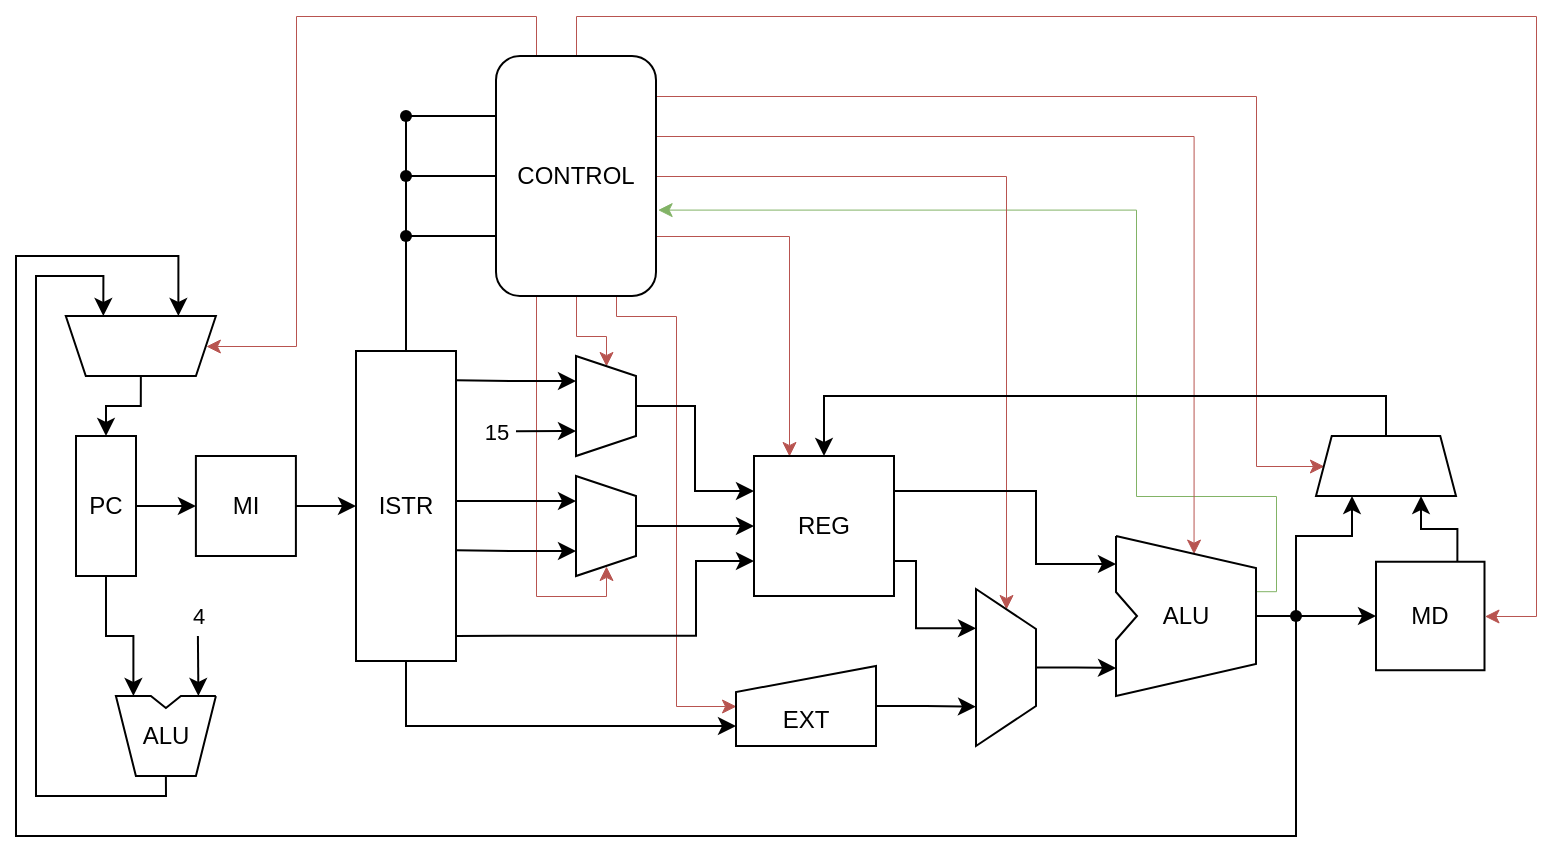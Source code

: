 <mxfile>
    <diagram id="yPQKIobvt-A5x1lShwl5" name="Pagina-1">
        <mxGraphModel dx="129" dy="2430" grid="1" gridSize="10" guides="1" tooltips="1" connect="1" arrows="1" fold="1" page="1" pageScale="1" pageWidth="827" pageHeight="1169" math="0" shadow="0">
            <root>
                <mxCell id="0"/>
                <mxCell id="1" parent="0"/>
                <mxCell id="70" style="edgeStyle=orthogonalEdgeStyle;html=1;entryX=0.64;entryY=-0.01;entryDx=0;entryDy=0;entryPerimeter=0;exitX=1.001;exitY=0.345;exitDx=0;exitDy=0;exitPerimeter=0;rounded=0;strokeWidth=0.5;fillColor=#d5e8d4;strokeColor=#82b366;" parent="1" source="16" target="40" edge="1">
                    <mxGeometry relative="1" as="geometry">
                        <Array as="points">
                            <mxPoint x="640" y="-1902"/>
                            <mxPoint x="640" y="-1950"/>
                            <mxPoint x="570" y="-1950"/>
                            <mxPoint x="570" y="-2093"/>
                        </Array>
                    </mxGeometry>
                </mxCell>
                <mxCell id="66" style="edgeStyle=orthogonalEdgeStyle;rounded=0;html=1;exitX=0;exitY=0.5;exitDx=0;exitDy=0;entryX=1;entryY=0.5;entryDx=0;entryDy=0;fillColor=#f8cecc;strokeColor=#b85450;strokeWidth=0.5;" parent="1" source="40" target="19" edge="1">
                    <mxGeometry relative="1" as="geometry">
                        <Array as="points">
                            <mxPoint x="290" y="-2190"/>
                            <mxPoint x="770" y="-2190"/>
                            <mxPoint x="770" y="-1890"/>
                        </Array>
                    </mxGeometry>
                </mxCell>
                <mxCell id="58" style="edgeStyle=orthogonalEdgeStyle;rounded=0;html=1;exitX=1;exitY=0.75;exitDx=0;exitDy=0;entryX=1;entryY=0.5;entryDx=0;entryDy=0;endArrow=classic;endFill=1;fillColor=#f8cecc;strokeColor=#b85450;flowAnimation=0;strokeWidth=0.5;" parent="1" source="40" target="28" edge="1">
                    <mxGeometry relative="1" as="geometry">
                        <Array as="points">
                            <mxPoint x="270" y="-1900"/>
                            <mxPoint x="305" y="-1900"/>
                        </Array>
                    </mxGeometry>
                </mxCell>
                <mxCell id="59" style="edgeStyle=orthogonalEdgeStyle;html=1;exitX=0.75;exitY=0;exitDx=0;exitDy=0;entryX=0.25;entryY=0;entryDx=0;entryDy=0;rounded=0;fillColor=#f8cecc;strokeColor=#b85450;strokeWidth=0.5;" parent="1" source="40" target="10" edge="1">
                    <mxGeometry relative="1" as="geometry"/>
                </mxCell>
                <mxCell id="60" style="edgeStyle=orthogonalEdgeStyle;rounded=0;html=1;exitX=0.5;exitY=0;exitDx=0;exitDy=0;entryX=0;entryY=0.5;entryDx=0;entryDy=0;fillColor=#f8cecc;strokeColor=#b85450;strokeWidth=0.5;" parent="1" source="40" target="21" edge="1">
                    <mxGeometry relative="1" as="geometry"/>
                </mxCell>
                <mxCell id="61" style="edgeStyle=orthogonalEdgeStyle;rounded=0;html=1;exitX=0.25;exitY=0;exitDx=0;exitDy=0;entryX=0.554;entryY=0.11;entryDx=0;entryDy=0;entryPerimeter=0;fillColor=#f8cecc;strokeColor=#b85450;strokeWidth=0.5;" parent="1" source="40" target="16" edge="1">
                    <mxGeometry relative="1" as="geometry">
                        <Array as="points">
                            <mxPoint x="330" y="-2130"/>
                            <mxPoint x="599" y="-2130"/>
                        </Array>
                    </mxGeometry>
                </mxCell>
                <mxCell id="62" style="edgeStyle=orthogonalEdgeStyle;rounded=0;html=1;exitX=0.25;exitY=0;exitDx=0;exitDy=0;entryX=0;entryY=0.5;entryDx=0;entryDy=0;fillColor=#f8cecc;strokeColor=#b85450;strokeWidth=0.5;" parent="1" source="40" target="29" edge="1">
                    <mxGeometry relative="1" as="geometry">
                        <Array as="points">
                            <mxPoint x="330" y="-2150"/>
                            <mxPoint x="630" y="-2150"/>
                            <mxPoint x="630" y="-1965"/>
                        </Array>
                    </mxGeometry>
                </mxCell>
                <mxCell id="65" style="edgeStyle=orthogonalEdgeStyle;rounded=0;html=1;exitX=0;exitY=0.75;exitDx=0;exitDy=0;entryX=0;entryY=0.5;entryDx=0;entryDy=0;fillColor=#f8cecc;strokeColor=#b85450;strokeWidth=0.5;" parent="1" source="40" target="39" edge="1">
                    <mxGeometry relative="1" as="geometry">
                        <Array as="points">
                            <mxPoint x="270" y="-2190"/>
                            <mxPoint x="150" y="-2190"/>
                            <mxPoint x="150" y="-2025"/>
                        </Array>
                    </mxGeometry>
                </mxCell>
                <mxCell id="68" style="edgeStyle=orthogonalEdgeStyle;rounded=0;html=1;exitX=1;exitY=0.25;exitDx=0;exitDy=0;entryX=0;entryY=0.5;entryDx=0;entryDy=0;fillColor=#f8cecc;strokeColor=#b85450;strokeWidth=0.5;" parent="1" source="40" target="12" edge="1">
                    <mxGeometry relative="1" as="geometry">
                        <Array as="points">
                            <mxPoint x="310" y="-2040"/>
                            <mxPoint x="340" y="-2040"/>
                            <mxPoint x="340" y="-1845"/>
                        </Array>
                    </mxGeometry>
                </mxCell>
                <mxCell id="64" style="edgeStyle=orthogonalEdgeStyle;rounded=0;html=1;exitX=1;exitY=0.5;exitDx=0;exitDy=0;entryX=0;entryY=0.5;entryDx=0;entryDy=0;endArrow=classic;endFill=1;fillColor=#f8cecc;strokeColor=#b85450;flowAnimation=0;strokeWidth=0.5;" parent="1" edge="1">
                    <mxGeometry relative="1" as="geometry">
                        <mxPoint x="290" y="-2050" as="sourcePoint"/>
                        <mxPoint x="305" y="-2015" as="targetPoint"/>
                        <Array as="points">
                            <mxPoint x="290" y="-2030"/>
                            <mxPoint x="305" y="-2030"/>
                        </Array>
                    </mxGeometry>
                </mxCell>
                <mxCell id="2" style="edgeStyle=orthogonalEdgeStyle;rounded=0;html=1;exitX=0.5;exitY=0;exitDx=0;exitDy=0;entryX=0;entryY=0.5;entryDx=0;entryDy=0;startArrow=none;startFill=0;endArrow=classic;endFill=1;fontSize=12;" parent="1" source="4" target="6" edge="1">
                    <mxGeometry relative="1" as="geometry"/>
                </mxCell>
                <mxCell id="3" style="edgeStyle=orthogonalEdgeStyle;rounded=0;html=1;exitX=1;exitY=0.5;exitDx=0;exitDy=0;entryX=0;entryY=0.825;entryDx=0;entryDy=0;entryPerimeter=0;" parent="1" source="4" target="23" edge="1">
                    <mxGeometry relative="1" as="geometry"/>
                </mxCell>
                <mxCell id="4" value="PC" style="rounded=0;whiteSpace=wrap;html=1;direction=south;fontSize=12;" parent="1" vertex="1">
                    <mxGeometry x="40" y="-1980" width="30" height="70" as="geometry"/>
                </mxCell>
                <mxCell id="5" style="edgeStyle=none;rounded=0;html=1;exitX=1;exitY=0.5;exitDx=0;exitDy=0;entryX=0.5;entryY=1;entryDx=0;entryDy=0;sourcePerimeterSpacing=-2;targetPerimeterSpacing=2;fontSize=12;" parent="1" source="6" target="14" edge="1">
                    <mxGeometry relative="1" as="geometry"/>
                </mxCell>
                <mxCell id="6" value="MI" style="whiteSpace=wrap;html=1;aspect=fixed;fontSize=12;rounded=0;" parent="1" vertex="1">
                    <mxGeometry x="99.95" y="-1970" width="50" height="50" as="geometry"/>
                </mxCell>
                <mxCell id="7" style="edgeStyle=orthogonalEdgeStyle;html=1;exitX=1;exitY=0.25;exitDx=0;exitDy=0;entryX=0;entryY=0.175;entryDx=0;entryDy=0;entryPerimeter=0;rounded=0;fontSize=12;" parent="1" source="10" target="16" edge="1">
                    <mxGeometry relative="1" as="geometry">
                        <mxPoint x="400" y="-1935" as="targetPoint"/>
                        <Array as="points">
                            <mxPoint x="520" y="-1953"/>
                            <mxPoint x="520" y="-1916"/>
                        </Array>
                    </mxGeometry>
                </mxCell>
                <mxCell id="8" style="edgeStyle=orthogonalEdgeStyle;html=1;exitX=1;exitY=0.75;exitDx=0;exitDy=0;entryX=0.25;entryY=1;entryDx=0;entryDy=0;rounded=0;" parent="1" source="10" target="21" edge="1">
                    <mxGeometry relative="1" as="geometry">
                        <mxPoint x="400" y="-1869.75" as="targetPoint"/>
                        <Array as="points">
                            <mxPoint x="460" y="-1917"/>
                            <mxPoint x="460" y="-1884"/>
                        </Array>
                    </mxGeometry>
                </mxCell>
                <mxCell id="9" style="edgeStyle=orthogonalEdgeStyle;rounded=0;html=1;exitX=0;exitY=0.75;exitDx=0;exitDy=0;entryX=0.919;entryY=0.004;entryDx=0;entryDy=0;entryPerimeter=0;startArrow=classic;startFill=1;endArrow=none;endFill=0;" parent="1" source="10" target="14" edge="1">
                    <mxGeometry relative="1" as="geometry">
                        <Array as="points">
                            <mxPoint x="350" y="-1918"/>
                            <mxPoint x="350" y="-1880"/>
                        </Array>
                    </mxGeometry>
                </mxCell>
                <mxCell id="10" value="REG" style="whiteSpace=wrap;html=1;aspect=fixed;fontSize=12;rounded=0;" parent="1" vertex="1">
                    <mxGeometry x="379" y="-1970" width="70" height="70" as="geometry"/>
                </mxCell>
                <mxCell id="11" style="edgeStyle=orthogonalEdgeStyle;html=1;exitX=1;exitY=0.5;exitDx=0;exitDy=0;entryX=0.75;entryY=1;entryDx=0;entryDy=0;rounded=0;fontSize=12;" parent="1" source="12" target="21" edge="1">
                    <mxGeometry relative="1" as="geometry">
                        <mxPoint x="400" y="-1835.25" as="targetPoint"/>
                    </mxGeometry>
                </mxCell>
                <mxCell id="12" value="EXT" style="shape=manualInput;whiteSpace=wrap;html=1;size=13;verticalAlign=middle;labelPosition=center;verticalLabelPosition=middle;align=center;spacingBottom=-5;spacingTop=9;fontSize=12;rounded=0;" parent="1" vertex="1">
                    <mxGeometry x="370" y="-1865" width="70" height="40" as="geometry"/>
                </mxCell>
                <mxCell id="13" style="edgeStyle=orthogonalEdgeStyle;rounded=0;html=1;exitX=1;exitY=0.5;exitDx=0;exitDy=0;entryX=0;entryY=0.75;entryDx=0;entryDy=0;startArrow=none;startFill=0;endArrow=classic;endFill=1;" parent="1" source="14" target="12" edge="1">
                    <mxGeometry relative="1" as="geometry"/>
                </mxCell>
                <mxCell id="51" style="edgeStyle=orthogonalEdgeStyle;rounded=0;html=1;exitX=0;exitY=0.5;exitDx=0;exitDy=0;entryX=0.601;entryY=1.017;entryDx=0;entryDy=0;entryPerimeter=0;endArrow=none;endFill=0;" parent="1" source="14" target="48" edge="1">
                    <mxGeometry relative="1" as="geometry"/>
                </mxCell>
                <mxCell id="14" value="ISTR" style="rounded=0;whiteSpace=wrap;html=1;direction=south;fontSize=12;" parent="1" vertex="1">
                    <mxGeometry x="180" y="-2022.5" width="50" height="155" as="geometry"/>
                </mxCell>
                <mxCell id="15" style="edgeStyle=none;html=1;exitX=1;exitY=0.5;exitDx=0;exitDy=0;exitPerimeter=0;entryX=0.036;entryY=0.464;entryDx=0;entryDy=0;entryPerimeter=0;endArrow=none;endFill=0;rounded=0;" parent="1" source="16" target="33" edge="1">
                    <mxGeometry relative="1" as="geometry"/>
                </mxCell>
                <mxCell id="16" value="ALU" style="shape=stencil(rZTdDoIgGIavhtOmMKvTRnXUaRdAislUcEh/dx+CtvzBFbU5t+995eEFPgEI1xmpKIABJyUFaAsg3ByO+q2lm63DILB1NqhJXdFYWfFKJCOnglqnVlLk9MYS1Y5hPKOSqcZFOxBs9DfNg/CJxPlZigtPekZnV6QhjIzOLsW1yX63k7SxHr0KwP0MoGD8DfBaWYv4B2PtwegTXkR/xDLyWEjUQ0Q/h0AeIb44UoS1PuoXozqaDOFUSDrTfSkrCtvKM7M6WnQ6Tuc5qWaYIxbCseBc/3JM8HoSq31NJowr5xYuwtXsOXwGWUMPSDiAOBBmC8YrNbK9rYzwBA==);whiteSpace=wrap;html=1;fontSize=12;rounded=0;" parent="1" vertex="1">
                    <mxGeometry x="560" y="-1930" width="70" height="80" as="geometry"/>
                </mxCell>
                <mxCell id="17" style="edgeStyle=orthogonalEdgeStyle;rounded=0;html=1;entryX=0.5;entryY=0;entryDx=0;entryDy=0;fontSize=12;exitX=0.5;exitY=0;exitDx=0;exitDy=0;" parent="1" source="29" target="10" edge="1">
                    <mxGeometry relative="1" as="geometry">
                        <Array as="points">
                            <mxPoint x="695" y="-2000"/>
                            <mxPoint x="414" y="-2000"/>
                        </Array>
                        <mxPoint x="710" y="-1970" as="sourcePoint"/>
                    </mxGeometry>
                </mxCell>
                <mxCell id="18" style="edgeStyle=orthogonalEdgeStyle;rounded=0;html=1;exitX=0.75;exitY=0;exitDx=0;exitDy=0;entryX=0.75;entryY=1;entryDx=0;entryDy=0;startArrow=none;startFill=0;endArrow=classic;endFill=1;" parent="1" source="19" target="29" edge="1">
                    <mxGeometry relative="1" as="geometry"/>
                </mxCell>
                <mxCell id="19" value="MD" style="whiteSpace=wrap;html=1;aspect=fixed;fontSize=12;rounded=0;" parent="1" vertex="1">
                    <mxGeometry x="690" y="-1917.13" width="54.25" height="54.25" as="geometry"/>
                </mxCell>
                <mxCell id="20" style="edgeStyle=orthogonalEdgeStyle;rounded=0;html=1;exitX=0.5;exitY=0;exitDx=0;exitDy=0;entryX=0;entryY=0.825;entryDx=0;entryDy=0;entryPerimeter=0;" parent="1" source="21" target="16" edge="1">
                    <mxGeometry relative="1" as="geometry"/>
                </mxCell>
                <mxCell id="21" value="" style="shape=trapezoid;perimeter=trapezoidPerimeter;whiteSpace=wrap;html=1;fixedSize=1;direction=south;rounded=0;" parent="1" vertex="1">
                    <mxGeometry x="490" y="-1903.5" width="30" height="78.5" as="geometry"/>
                </mxCell>
                <mxCell id="22" style="edgeStyle=orthogonalEdgeStyle;rounded=0;html=1;exitX=1;exitY=0.5;exitDx=0;exitDy=0;exitPerimeter=0;entryX=0.75;entryY=1;entryDx=0;entryDy=0;" parent="1" source="23" target="39" edge="1">
                    <mxGeometry relative="1" as="geometry">
                        <Array as="points">
                            <mxPoint x="85" y="-1800"/>
                            <mxPoint x="20" y="-1800"/>
                            <mxPoint x="20" y="-2060"/>
                            <mxPoint x="54" y="-2060"/>
                        </Array>
                    </mxGeometry>
                </mxCell>
                <mxCell id="23" value="ALU" style="shape=stencil(rZTdDoIgGIavhtOmMKvTRnXUaRdAislUcEh/dx+CtvzBFbU5t+995eEFPgEI1xmpKIABJyUFaAsg3ByO+q2lm63DILB1NqhJXdFYWfFKJCOnglqnVlLk9MYS1Y5hPKOSqcZFOxBs9DfNg/CJxPlZigtPekZnV6QhjIzOLsW1yX63k7SxHr0KwP0MoGD8DfBaWYv4B2PtwegTXkR/xDLyWEjUQ0Q/h0AeIb44UoS1PuoXozqaDOFUSDrTfSkrCtvKM7M6WnQ6Tuc5qWaYIxbCseBc/3JM8HoSq31NJowr5xYuwtXsOXwGWUMPSDiAOBBmC8YrNbK9rYzwBA==);whiteSpace=wrap;html=1;direction=south;rounded=0;" parent="1" vertex="1">
                    <mxGeometry x="59.95" y="-1850" width="50" height="40" as="geometry"/>
                </mxCell>
                <mxCell id="24" value="4" style="edgeStyle=none;orthogonalLoop=1;jettySize=auto;html=1;rounded=0;entryX=0;entryY=0.175;entryDx=0;entryDy=0;entryPerimeter=0;" parent="1" target="23" edge="1">
                    <mxGeometry x="-1" y="10" width="80" relative="1" as="geometry">
                        <mxPoint x="100.95" y="-1880" as="sourcePoint"/>
                        <mxPoint x="199.95" y="-1880" as="targetPoint"/>
                        <Array as="points"/>
                        <mxPoint x="-10" y="-10" as="offset"/>
                    </mxGeometry>
                </mxCell>
                <mxCell id="25" style="edgeStyle=none;html=1;exitX=0.5;exitY=0;exitDx=0;exitDy=0;entryX=0;entryY=0.5;entryDx=0;entryDy=0;rounded=0;" parent="1" source="28" target="10" edge="1">
                    <mxGeometry relative="1" as="geometry"/>
                </mxCell>
                <mxCell id="26" style="edgeStyle=orthogonalEdgeStyle;rounded=0;html=1;exitX=0.25;exitY=1;exitDx=0;exitDy=0;entryX=0.484;entryY=0;entryDx=0;entryDy=0;entryPerimeter=0;startArrow=classic;startFill=1;endArrow=none;endFill=0;" parent="1" source="28" target="14" edge="1">
                    <mxGeometry relative="1" as="geometry">
                        <Array as="points"/>
                    </mxGeometry>
                </mxCell>
                <mxCell id="27" style="edgeStyle=orthogonalEdgeStyle;rounded=0;html=1;exitX=0.75;exitY=1;exitDx=0;exitDy=0;entryX=0.643;entryY=0;entryDx=0;entryDy=0;entryPerimeter=0;startArrow=classic;startFill=1;endArrow=none;endFill=0;" parent="1" source="28" target="14" edge="1">
                    <mxGeometry relative="1" as="geometry"/>
                </mxCell>
                <mxCell id="28" value="" style="shape=trapezoid;perimeter=trapezoidPerimeter;whiteSpace=wrap;html=1;fixedSize=1;direction=south;size=10;rounded=0;" parent="1" vertex="1">
                    <mxGeometry x="290" y="-1960" width="30" height="50" as="geometry"/>
                </mxCell>
                <mxCell id="29" value="" style="shape=trapezoid;perimeter=trapezoidPerimeter;whiteSpace=wrap;html=1;fixedSize=1;size=7.87;" parent="1" vertex="1">
                    <mxGeometry x="660" y="-1980" width="70" height="30" as="geometry"/>
                </mxCell>
                <mxCell id="30" style="edgeStyle=orthogonalEdgeStyle;rounded=0;html=1;entryX=0;entryY=0.5;entryDx=0;entryDy=0;" parent="1" source="33" target="19" edge="1">
                    <mxGeometry relative="1" as="geometry"/>
                </mxCell>
                <mxCell id="31" style="edgeStyle=orthogonalEdgeStyle;rounded=0;html=1;entryX=0.25;entryY=1;entryDx=0;entryDy=0;endArrow=classic;endFill=1;" parent="1" source="33" target="29" edge="1">
                    <mxGeometry relative="1" as="geometry">
                        <Array as="points">
                            <mxPoint x="650" y="-1930"/>
                            <mxPoint x="678" y="-1930"/>
                            <mxPoint x="678" y="-1950"/>
                        </Array>
                    </mxGeometry>
                </mxCell>
                <mxCell id="32" style="edgeStyle=orthogonalEdgeStyle;rounded=0;html=1;entryX=0.25;entryY=1;entryDx=0;entryDy=0;startArrow=none;startFill=0;endArrow=classic;endFill=1;" parent="1" source="33" target="39" edge="1">
                    <mxGeometry relative="1" as="geometry">
                        <Array as="points">
                            <mxPoint x="650" y="-1780"/>
                            <mxPoint x="10" y="-1780"/>
                            <mxPoint x="10" y="-2070"/>
                            <mxPoint x="91" y="-2070"/>
                        </Array>
                    </mxGeometry>
                </mxCell>
                <mxCell id="33" value="" style="shape=waypoint;sketch=0;fillStyle=solid;size=6;pointerEvents=1;points=[];fillColor=none;resizable=0;rotatable=0;perimeter=centerPerimeter;snapToPoint=1;" parent="1" vertex="1">
                    <mxGeometry x="640" y="-1900" width="20" height="20" as="geometry"/>
                </mxCell>
                <mxCell id="34" value="15" style="edgeStyle=none;html=1;exitX=0.75;exitY=1;exitDx=0;exitDy=0;rounded=0;endArrow=none;endFill=0;startArrow=classic;startFill=1;" parent="1" source="37" edge="1">
                    <mxGeometry x="1" y="-10" relative="1" as="geometry">
                        <mxPoint x="260" y="-1982.333" as="targetPoint"/>
                        <mxPoint x="-10" y="10" as="offset"/>
                    </mxGeometry>
                </mxCell>
                <mxCell id="35" style="edgeStyle=orthogonalEdgeStyle;rounded=0;html=1;exitX=0.5;exitY=0;exitDx=0;exitDy=0;entryX=0;entryY=0.25;entryDx=0;entryDy=0;startArrow=none;startFill=0;endArrow=classic;endFill=1;" parent="1" source="37" target="10" edge="1">
                    <mxGeometry relative="1" as="geometry"/>
                </mxCell>
                <mxCell id="36" style="edgeStyle=orthogonalEdgeStyle;rounded=0;html=1;exitX=0.25;exitY=1;exitDx=0;exitDy=0;entryX=0.094;entryY=-0.001;entryDx=0;entryDy=0;entryPerimeter=0;startArrow=classic;startFill=1;endArrow=none;endFill=0;" parent="1" source="37" target="14" edge="1">
                    <mxGeometry relative="1" as="geometry"/>
                </mxCell>
                <mxCell id="37" value="" style="shape=trapezoid;perimeter=trapezoidPerimeter;whiteSpace=wrap;html=1;fixedSize=1;direction=south;size=10;rounded=0;" parent="1" vertex="1">
                    <mxGeometry x="290" y="-2020" width="30" height="50" as="geometry"/>
                </mxCell>
                <mxCell id="38" style="edgeStyle=orthogonalEdgeStyle;rounded=0;html=1;exitX=0.5;exitY=0;exitDx=0;exitDy=0;entryX=0;entryY=0.5;entryDx=0;entryDy=0;startArrow=none;startFill=0;endArrow=classic;endFill=1;" parent="1" source="39" target="4" edge="1">
                    <mxGeometry relative="1" as="geometry"/>
                </mxCell>
                <mxCell id="39" value="" style="shape=trapezoid;perimeter=trapezoidPerimeter;whiteSpace=wrap;html=1;fixedSize=1;direction=west;size=10.0;" parent="1" vertex="1">
                    <mxGeometry x="34.9" y="-2040" width="75.05" height="30" as="geometry"/>
                </mxCell>
                <mxCell id="40" value="CONTROL" style="rounded=1;whiteSpace=wrap;html=1;direction=south;" parent="1" vertex="1">
                    <mxGeometry x="250" y="-2170" width="80" height="120" as="geometry"/>
                </mxCell>
                <mxCell id="52" style="edgeStyle=orthogonalEdgeStyle;rounded=0;html=1;entryX=0.75;entryY=1;entryDx=0;entryDy=0;endArrow=none;endFill=0;" parent="1" source="48" target="40" edge="1">
                    <mxGeometry relative="1" as="geometry"/>
                </mxCell>
                <mxCell id="48" value="" style="shape=waypoint;sketch=0;fillStyle=solid;size=6;pointerEvents=1;points=[];fillColor=none;resizable=0;rotatable=0;perimeter=centerPerimeter;snapToPoint=1;" parent="1" vertex="1">
                    <mxGeometry x="195" y="-2090" width="20" height="20" as="geometry"/>
                </mxCell>
                <mxCell id="56" style="edgeStyle=orthogonalEdgeStyle;rounded=0;html=1;entryX=0.25;entryY=1;entryDx=0;entryDy=0;endArrow=none;endFill=0;" parent="1" source="49" target="40" edge="1">
                    <mxGeometry relative="1" as="geometry"/>
                </mxCell>
                <mxCell id="71" style="edgeStyle=none;html=1;entryX=0.515;entryY=0.06;entryDx=0;entryDy=0;entryPerimeter=0;rounded=0;endArrow=none;endFill=0;" edge="1" parent="1" source="49" target="50">
                    <mxGeometry relative="1" as="geometry"/>
                </mxCell>
                <mxCell id="49" value="" style="shape=waypoint;sketch=0;fillStyle=solid;size=6;pointerEvents=1;points=[];fillColor=none;resizable=0;rotatable=0;perimeter=centerPerimeter;snapToPoint=1;" parent="1" vertex="1">
                    <mxGeometry x="195" y="-2150" width="20" height="20" as="geometry"/>
                </mxCell>
                <mxCell id="54" style="edgeStyle=orthogonalEdgeStyle;rounded=0;html=1;entryX=0.5;entryY=1;entryDx=0;entryDy=0;endArrow=none;endFill=0;" parent="1" source="50" target="40" edge="1">
                    <mxGeometry relative="1" as="geometry"/>
                </mxCell>
                <mxCell id="72" style="edgeStyle=none;html=1;entryX=0.534;entryY=0.044;entryDx=0;entryDy=0;entryPerimeter=0;rounded=0;endArrow=none;endFill=0;" edge="1" parent="1" source="50" target="48">
                    <mxGeometry relative="1" as="geometry"/>
                </mxCell>
                <mxCell id="50" value="" style="shape=waypoint;sketch=0;fillStyle=solid;size=6;pointerEvents=1;points=[];fillColor=none;resizable=0;rotatable=0;perimeter=centerPerimeter;snapToPoint=1;" parent="1" vertex="1">
                    <mxGeometry x="195" y="-2120" width="20" height="20" as="geometry"/>
                </mxCell>
            </root>
        </mxGraphModel>
    </diagram>
</mxfile>